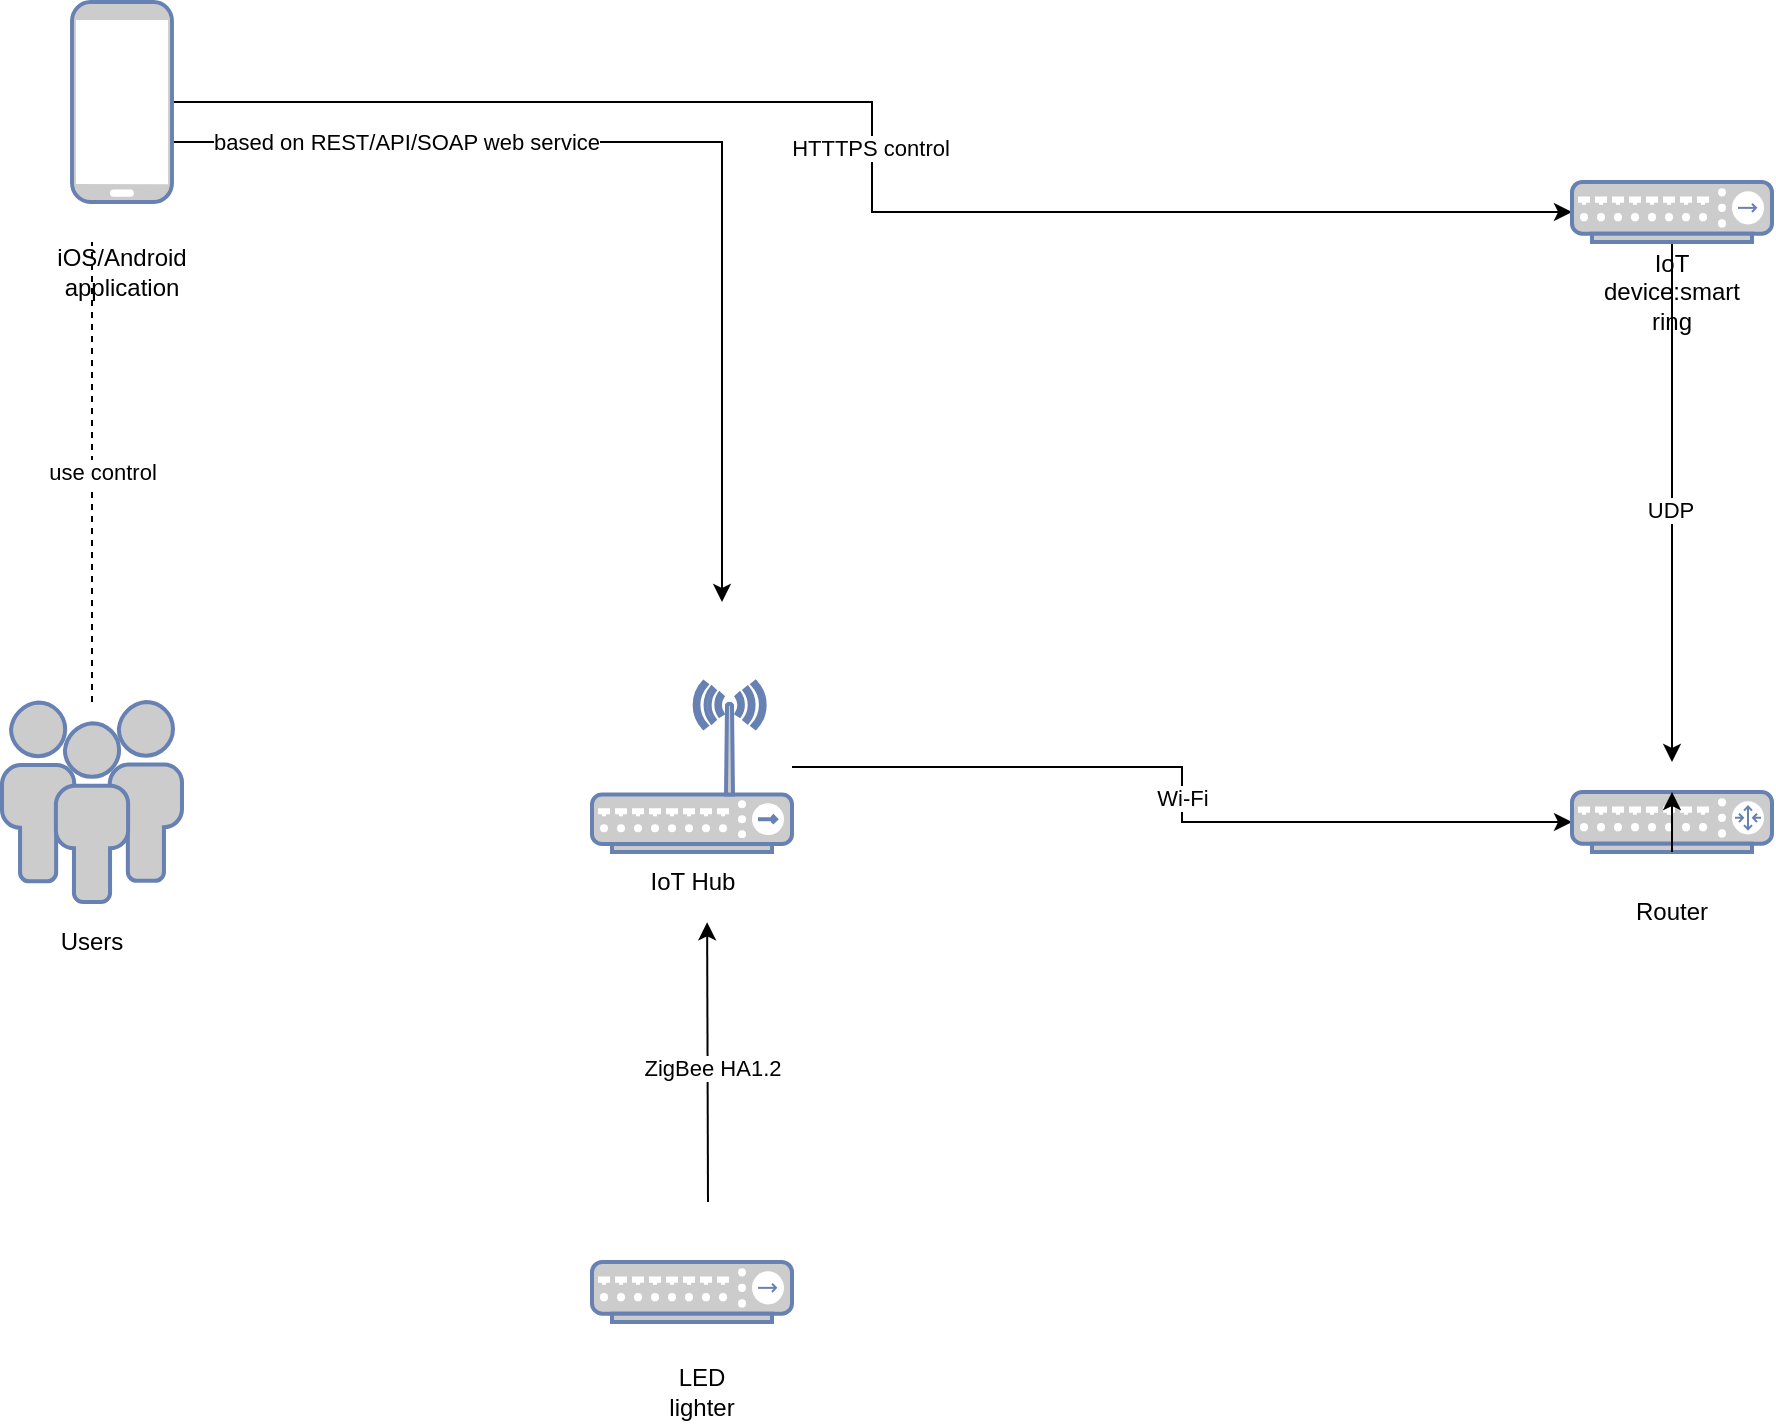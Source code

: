 <mxfile version="21.6.6" type="github">
  <diagram name="Page-1" id="b98fa263-6416-c6ec-5b7d-78bf54ef71d0">
    <mxGraphModel dx="1671" dy="1137" grid="1" gridSize="10" guides="1" tooltips="1" connect="1" arrows="1" fold="1" page="1" pageScale="1.5" pageWidth="1169" pageHeight="826" background="none" math="0" shadow="0">
      <root>
        <mxCell id="0" style=";html=1;" />
        <mxCell id="1" style=";html=1;" parent="0" />
        <mxCell id="PKGDW48XH8u3NRs4ERn_-18" style="edgeStyle=orthogonalEdgeStyle;rounded=0;orthogonalLoop=1;jettySize=auto;html=1;entryX=0;entryY=0.5;entryDx=0;entryDy=0;entryPerimeter=0;" edge="1" parent="1" source="PKGDW48XH8u3NRs4ERn_-1" target="PKGDW48XH8u3NRs4ERn_-8">
          <mxGeometry relative="1" as="geometry">
            <Array as="points">
              <mxPoint x="995" y="482" />
              <mxPoint x="995" y="510" />
            </Array>
          </mxGeometry>
        </mxCell>
        <mxCell id="PKGDW48XH8u3NRs4ERn_-19" value="Wi-Fi" style="edgeLabel;html=1;align=center;verticalAlign=middle;resizable=0;points=[];" vertex="1" connectable="0" parent="PKGDW48XH8u3NRs4ERn_-18">
          <mxGeometry x="0.005" relative="1" as="geometry">
            <mxPoint as="offset" />
          </mxGeometry>
        </mxCell>
        <mxCell id="PKGDW48XH8u3NRs4ERn_-1" value="" style="fontColor=#0066CC;verticalAlign=top;verticalLabelPosition=bottom;labelPosition=center;align=center;html=1;outlineConnect=0;fillColor=#CCCCCC;strokeColor=#6881B3;gradientColor=none;gradientDirection=north;strokeWidth=2;shape=mxgraph.networks.wireless_hub;" vertex="1" parent="1">
          <mxGeometry x="700" y="440" width="100" height="85" as="geometry" />
        </mxCell>
        <mxCell id="PKGDW48XH8u3NRs4ERn_-2" value="IoT Hub" style="text;html=1;align=center;verticalAlign=middle;resizable=0;points=[];autosize=1;strokeColor=none;fillColor=none;" vertex="1" parent="1">
          <mxGeometry x="715" y="525" width="70" height="30" as="geometry" />
        </mxCell>
        <mxCell id="PKGDW48XH8u3NRs4ERn_-3" value="" style="fontColor=#0066CC;verticalAlign=top;verticalLabelPosition=bottom;labelPosition=center;align=center;html=1;outlineConnect=0;fillColor=#CCCCCC;strokeColor=#6881B3;gradientColor=none;gradientDirection=north;strokeWidth=2;shape=mxgraph.networks.users;" vertex="1" parent="1">
          <mxGeometry x="405" y="450" width="90" height="100" as="geometry" />
        </mxCell>
        <mxCell id="PKGDW48XH8u3NRs4ERn_-4" value="Users" style="text;html=1;strokeColor=none;fillColor=none;align=center;verticalAlign=middle;whiteSpace=wrap;rounded=0;" vertex="1" parent="1">
          <mxGeometry x="420" y="555" width="60" height="30" as="geometry" />
        </mxCell>
        <mxCell id="PKGDW48XH8u3NRs4ERn_-6" value="" style="fontColor=#0066CC;verticalAlign=top;verticalLabelPosition=bottom;labelPosition=center;align=center;html=1;outlineConnect=0;fillColor=#CCCCCC;strokeColor=#6881B3;gradientColor=none;gradientDirection=north;strokeWidth=2;shape=mxgraph.networks.hub;" vertex="1" parent="1">
          <mxGeometry x="700" y="730" width="100" height="30" as="geometry" />
        </mxCell>
        <mxCell id="PKGDW48XH8u3NRs4ERn_-7" value="LED lighter" style="text;html=1;strokeColor=none;fillColor=none;align=center;verticalAlign=middle;whiteSpace=wrap;rounded=0;" vertex="1" parent="1">
          <mxGeometry x="725" y="780" width="60" height="30" as="geometry" />
        </mxCell>
        <mxCell id="PKGDW48XH8u3NRs4ERn_-8" value="" style="fontColor=#0066CC;verticalAlign=top;verticalLabelPosition=bottom;labelPosition=center;align=center;html=1;outlineConnect=0;fillColor=#CCCCCC;strokeColor=#6881B3;gradientColor=none;gradientDirection=north;strokeWidth=2;shape=mxgraph.networks.router;" vertex="1" parent="1">
          <mxGeometry x="1190" y="495" width="100" height="30" as="geometry" />
        </mxCell>
        <mxCell id="PKGDW48XH8u3NRs4ERn_-9" value="Router" style="text;html=1;strokeColor=none;fillColor=none;align=center;verticalAlign=middle;whiteSpace=wrap;rounded=0;" vertex="1" parent="1">
          <mxGeometry x="1210" y="540" width="60" height="30" as="geometry" />
        </mxCell>
        <mxCell id="PKGDW48XH8u3NRs4ERn_-10" style="edgeStyle=orthogonalEdgeStyle;rounded=0;orthogonalLoop=1;jettySize=auto;html=1;exitX=0.5;exitY=1;exitDx=0;exitDy=0;exitPerimeter=0;entryX=0.5;entryY=0;entryDx=0;entryDy=0;entryPerimeter=0;" edge="1" parent="1" source="PKGDW48XH8u3NRs4ERn_-8" target="PKGDW48XH8u3NRs4ERn_-8">
          <mxGeometry relative="1" as="geometry" />
        </mxCell>
        <mxCell id="PKGDW48XH8u3NRs4ERn_-20" style="edgeStyle=orthogonalEdgeStyle;rounded=0;orthogonalLoop=1;jettySize=auto;html=1;" edge="1" parent="1">
          <mxGeometry relative="1" as="geometry">
            <mxPoint x="480" y="160" as="sourcePoint" />
            <mxPoint x="765" y="400" as="targetPoint" />
            <Array as="points">
              <mxPoint x="480" y="170" />
              <mxPoint x="765" y="170" />
            </Array>
          </mxGeometry>
        </mxCell>
        <mxCell id="PKGDW48XH8u3NRs4ERn_-21" value="based on REST/API/SOAP web service" style="edgeLabel;html=1;align=center;verticalAlign=middle;resizable=0;points=[];" vertex="1" connectable="0" parent="PKGDW48XH8u3NRs4ERn_-20">
          <mxGeometry x="-0.479" relative="1" as="geometry">
            <mxPoint as="offset" />
          </mxGeometry>
        </mxCell>
        <mxCell id="PKGDW48XH8u3NRs4ERn_-24" style="edgeStyle=orthogonalEdgeStyle;rounded=0;orthogonalLoop=1;jettySize=auto;html=1;" edge="1" parent="1" source="PKGDW48XH8u3NRs4ERn_-11" target="PKGDW48XH8u3NRs4ERn_-13">
          <mxGeometry relative="1" as="geometry" />
        </mxCell>
        <mxCell id="PKGDW48XH8u3NRs4ERn_-25" value="HTTTPS control" style="edgeLabel;html=1;align=center;verticalAlign=middle;resizable=0;points=[];" vertex="1" connectable="0" parent="PKGDW48XH8u3NRs4ERn_-24">
          <mxGeometry x="-0.012" y="-1" relative="1" as="geometry">
            <mxPoint as="offset" />
          </mxGeometry>
        </mxCell>
        <mxCell id="PKGDW48XH8u3NRs4ERn_-11" value="" style="fontColor=#0066CC;verticalAlign=top;verticalLabelPosition=bottom;labelPosition=center;align=center;html=1;outlineConnect=0;fillColor=#CCCCCC;strokeColor=#6881B3;gradientColor=none;gradientDirection=north;strokeWidth=2;shape=mxgraph.networks.mobile;" vertex="1" parent="1">
          <mxGeometry x="440" y="100" width="50" height="100" as="geometry" />
        </mxCell>
        <mxCell id="PKGDW48XH8u3NRs4ERn_-12" value="iOS/Android application" style="text;html=1;strokeColor=none;fillColor=none;align=center;verticalAlign=middle;whiteSpace=wrap;rounded=0;" vertex="1" parent="1">
          <mxGeometry x="435" y="220" width="60" height="30" as="geometry" />
        </mxCell>
        <mxCell id="PKGDW48XH8u3NRs4ERn_-26" style="edgeStyle=orthogonalEdgeStyle;rounded=0;orthogonalLoop=1;jettySize=auto;html=1;" edge="1" parent="1" source="PKGDW48XH8u3NRs4ERn_-13">
          <mxGeometry relative="1" as="geometry">
            <mxPoint x="1240" y="480" as="targetPoint" />
          </mxGeometry>
        </mxCell>
        <mxCell id="PKGDW48XH8u3NRs4ERn_-27" value="UDP" style="edgeLabel;html=1;align=center;verticalAlign=middle;resizable=0;points=[];" vertex="1" connectable="0" parent="PKGDW48XH8u3NRs4ERn_-26">
          <mxGeometry x="0.036" y="-2" relative="1" as="geometry">
            <mxPoint y="-1" as="offset" />
          </mxGeometry>
        </mxCell>
        <mxCell id="PKGDW48XH8u3NRs4ERn_-13" value="" style="fontColor=#0066CC;verticalAlign=top;verticalLabelPosition=bottom;labelPosition=center;align=center;html=1;outlineConnect=0;fillColor=#CCCCCC;strokeColor=#6881B3;gradientColor=none;gradientDirection=north;strokeWidth=2;shape=mxgraph.networks.hub;" vertex="1" parent="1">
          <mxGeometry x="1190" y="190" width="100" height="30" as="geometry" />
        </mxCell>
        <mxCell id="PKGDW48XH8u3NRs4ERn_-15" value="IoT device:smart ring" style="text;html=1;strokeColor=none;fillColor=none;align=center;verticalAlign=middle;whiteSpace=wrap;rounded=0;" vertex="1" parent="1">
          <mxGeometry x="1210" y="230" width="60" height="30" as="geometry" />
        </mxCell>
        <mxCell id="PKGDW48XH8u3NRs4ERn_-16" value="" style="endArrow=classic;html=1;rounded=0;entryX=0.608;entryY=1.171;entryDx=0;entryDy=0;entryPerimeter=0;" edge="1" parent="1" target="PKGDW48XH8u3NRs4ERn_-2">
          <mxGeometry width="50" height="50" relative="1" as="geometry">
            <mxPoint x="758" y="700" as="sourcePoint" />
            <mxPoint x="860" y="360" as="targetPoint" />
          </mxGeometry>
        </mxCell>
        <mxCell id="PKGDW48XH8u3NRs4ERn_-17" value="ZigBee HA1.2" style="edgeLabel;html=1;align=center;verticalAlign=middle;resizable=0;points=[];" vertex="1" connectable="0" parent="PKGDW48XH8u3NRs4ERn_-16">
          <mxGeometry x="-0.045" y="-2" relative="1" as="geometry">
            <mxPoint as="offset" />
          </mxGeometry>
        </mxCell>
        <mxCell id="PKGDW48XH8u3NRs4ERn_-22" value="" style="endArrow=none;dashed=1;html=1;rounded=0;entryX=0.25;entryY=0;entryDx=0;entryDy=0;" edge="1" parent="1" source="PKGDW48XH8u3NRs4ERn_-3" target="PKGDW48XH8u3NRs4ERn_-12">
          <mxGeometry width="50" height="50" relative="1" as="geometry">
            <mxPoint x="810" y="410" as="sourcePoint" />
            <mxPoint x="860" y="360" as="targetPoint" />
          </mxGeometry>
        </mxCell>
        <mxCell id="PKGDW48XH8u3NRs4ERn_-23" value="use control" style="edgeLabel;html=1;align=center;verticalAlign=middle;resizable=0;points=[];" vertex="1" connectable="0" parent="PKGDW48XH8u3NRs4ERn_-22">
          <mxGeometry x="-0.009" y="-5" relative="1" as="geometry">
            <mxPoint y="-1" as="offset" />
          </mxGeometry>
        </mxCell>
      </root>
    </mxGraphModel>
  </diagram>
</mxfile>

